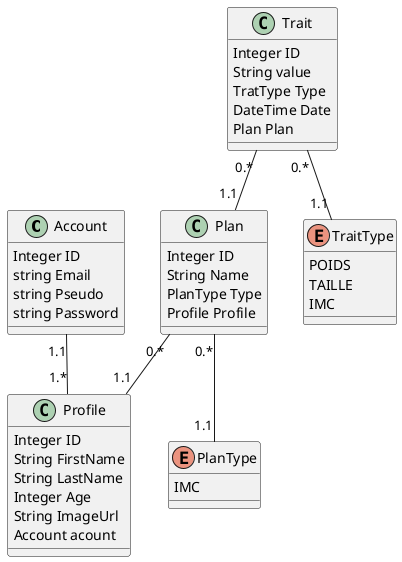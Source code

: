 @startuml

class Account
{
	Integer ID
	string Email
	string Pseudo
	string Password
}

class Profile
{
	Integer ID
	String FirstName
	String LastName
	Integer Age
	String ImageUrl
	Account acount
}

Account "1.1" -- "1.*" Profile

enum PlanType
{
	IMC
}

class Plan
{
	Integer ID
	String Name
	PlanType Type
	Profile Profile
}

Plan "0.*" -- "1.1" PlanType
Plan "0.*" -- "1.1" Profile

enum TraitType
{
	POIDS
	TAILLE
	IMC
}

class Trait
{ 
	Integer ID
	String value
	TratType Type
	DateTime Date
	Plan Plan
}

Trait "0.*" -- "1.1" TraitType
Trait "0.*" -- "1.1" Plan

@enduml